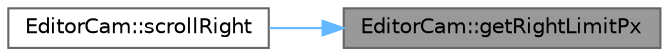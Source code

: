 digraph "EditorCam::getRightLimitPx"
{
 // LATEX_PDF_SIZE
  bgcolor="transparent";
  edge [fontname=Helvetica,fontsize=10,labelfontname=Helvetica,labelfontsize=10];
  node [fontname=Helvetica,fontsize=10,shape=box,height=0.2,width=0.4];
  rankdir="RL";
  Node1 [label="EditorCam::getRightLimitPx",height=0.2,width=0.4,color="gray40", fillcolor="grey60", style="filled", fontcolor="black",tooltip=" "];
  Node1 -> Node2 [dir="back",color="steelblue1",style="solid"];
  Node2 [label="EditorCam::scrollRight",height=0.2,width=0.4,color="grey40", fillcolor="white", style="filled",URL="$d3/d3f/classEditorCam.html#a413df6354e3b96f55aa3c0980bc175c5",tooltip=" "];
}
